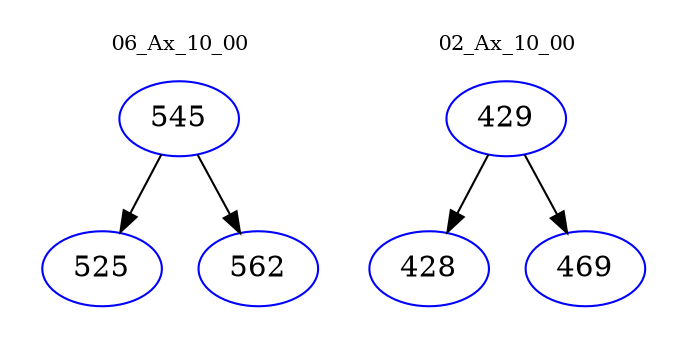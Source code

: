 digraph{
subgraph cluster_0 {
color = white
label = "06_Ax_10_00";
fontsize=10;
T0_545 [label="545", color="blue"]
T0_545 -> T0_525 [color="black"]
T0_525 [label="525", color="blue"]
T0_545 -> T0_562 [color="black"]
T0_562 [label="562", color="blue"]
}
subgraph cluster_1 {
color = white
label = "02_Ax_10_00";
fontsize=10;
T1_429 [label="429", color="blue"]
T1_429 -> T1_428 [color="black"]
T1_428 [label="428", color="blue"]
T1_429 -> T1_469 [color="black"]
T1_469 [label="469", color="blue"]
}
}
